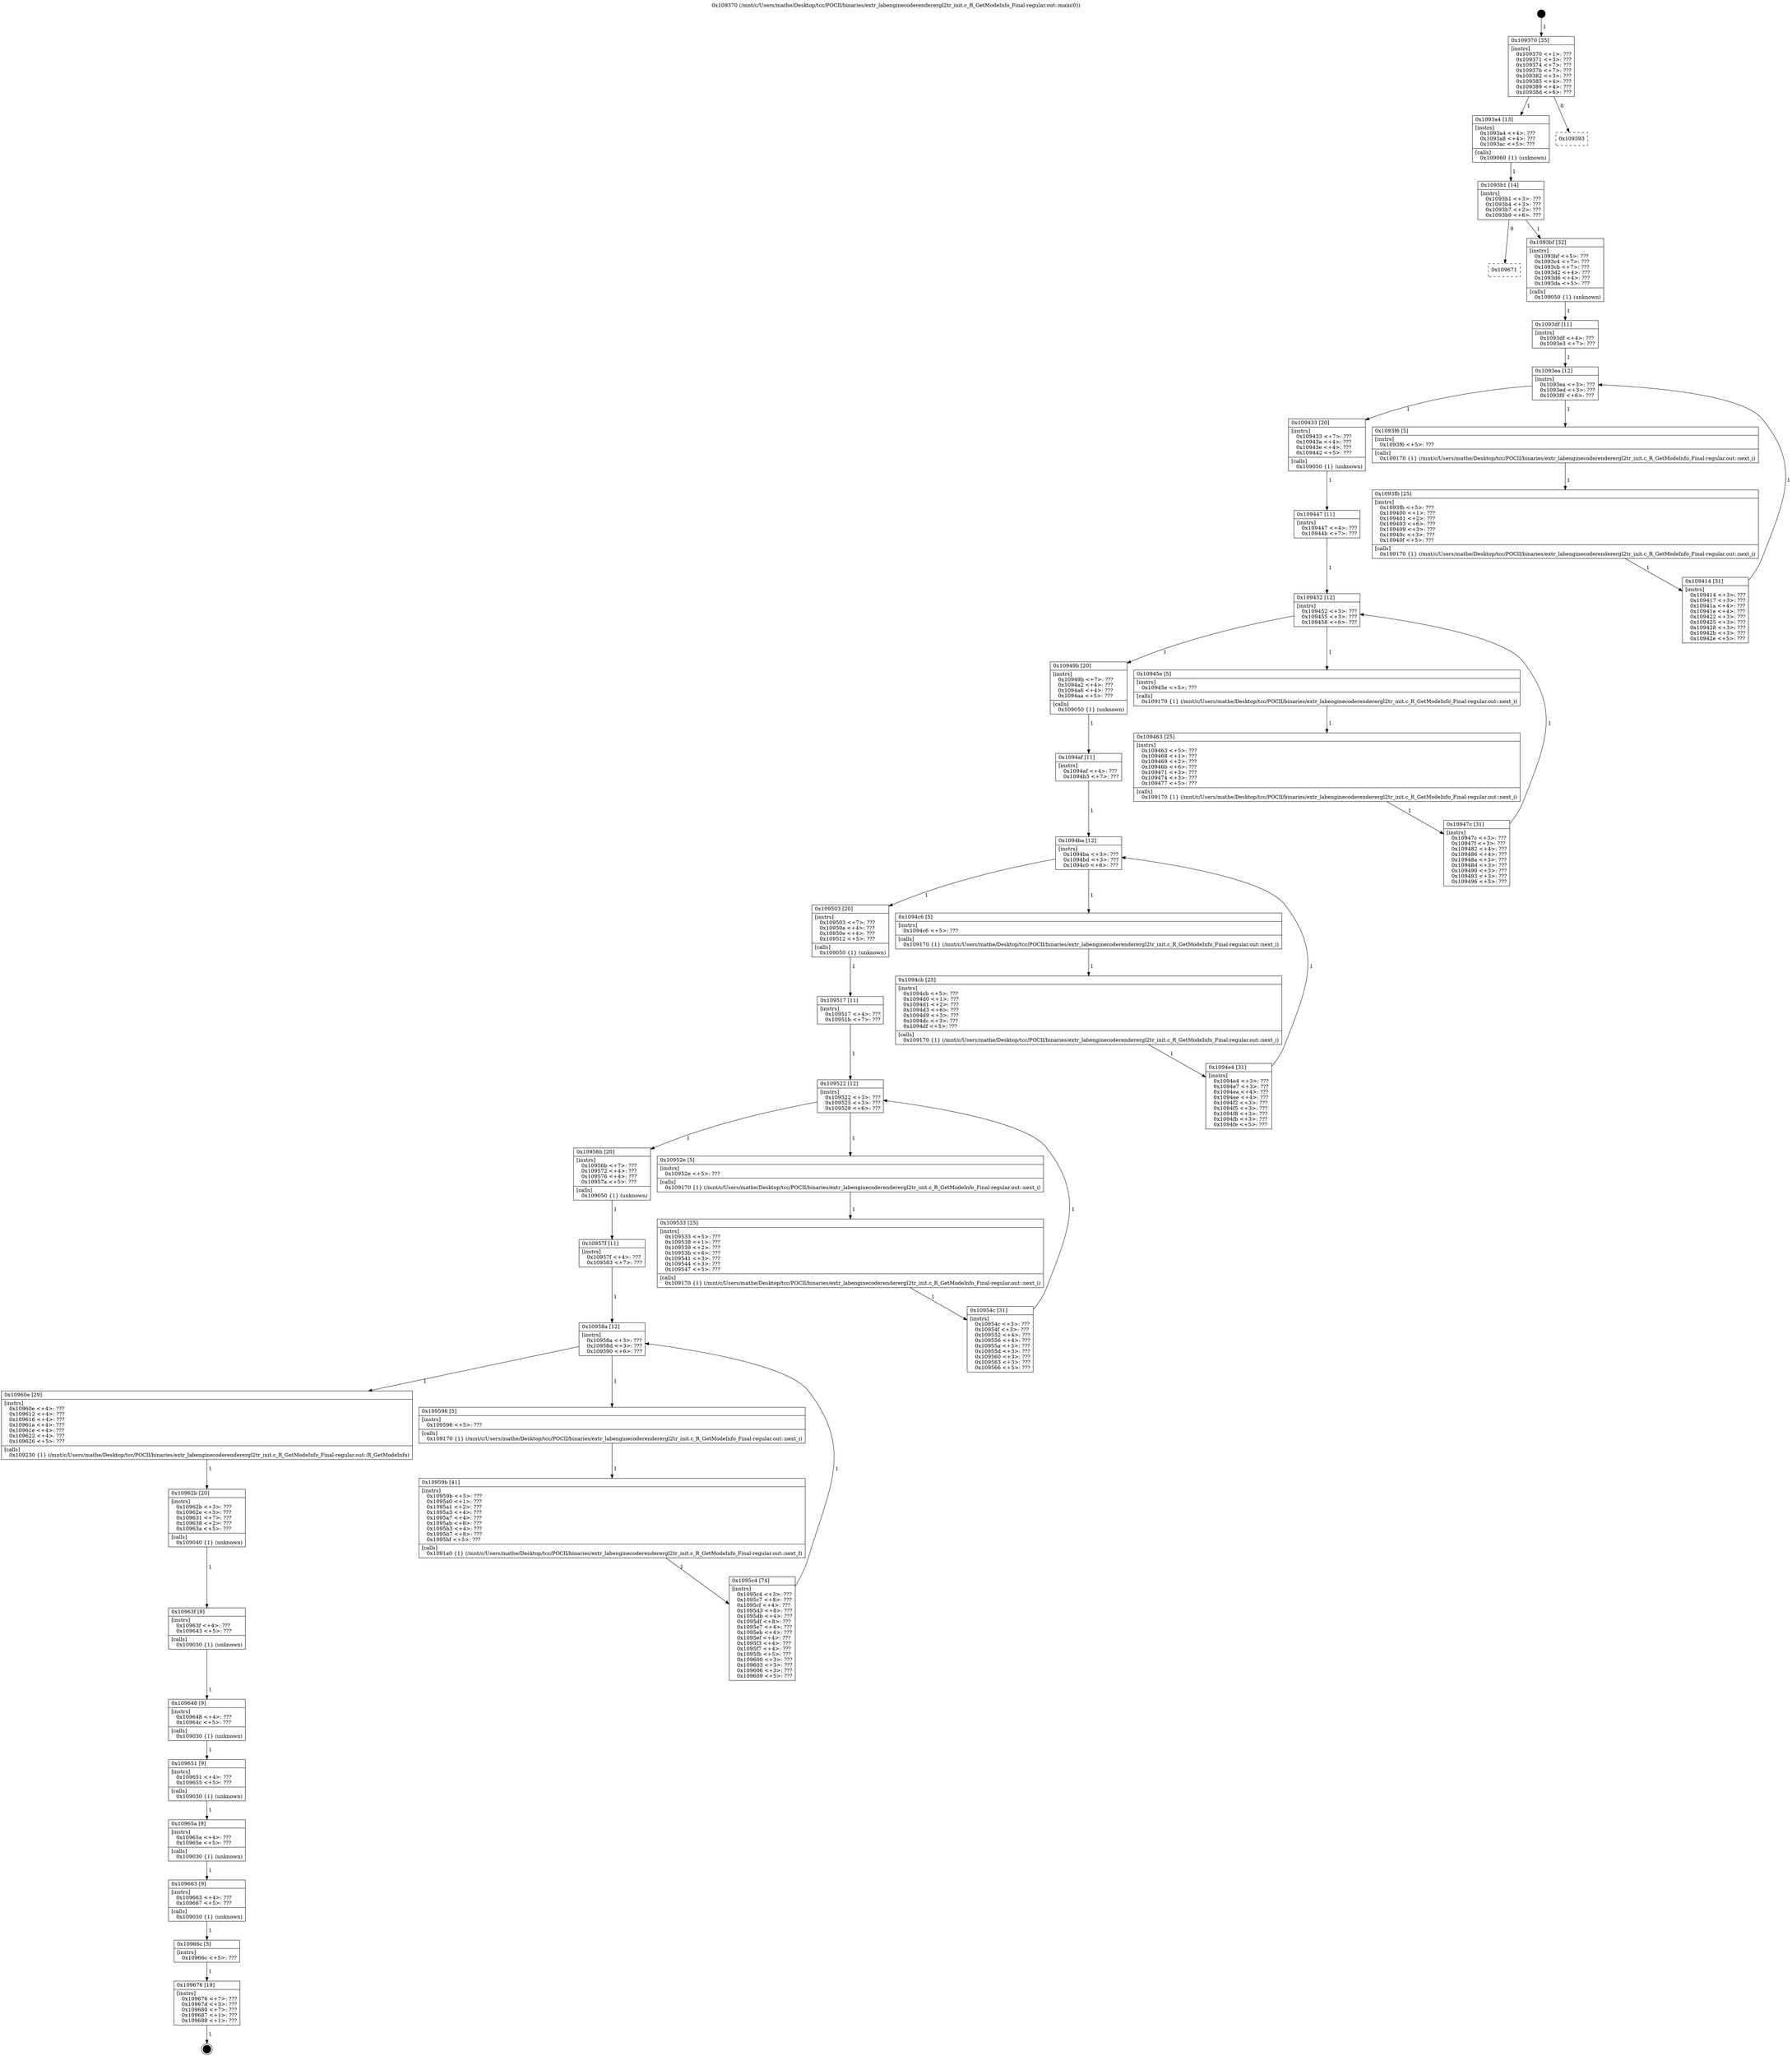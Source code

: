 digraph "0x109370" {
  label = "0x109370 (/mnt/c/Users/mathe/Desktop/tcc/POCII/binaries/extr_labenginecoderenderergl2tr_init.c_R_GetModeInfo_Final-regular.out::main(0))"
  labelloc = "t"
  node[shape=record]

  Entry [label="",width=0.3,height=0.3,shape=circle,fillcolor=black,style=filled]
  "0x109370" [label="{
     0x109370 [35]\l
     | [instrs]\l
     &nbsp;&nbsp;0x109370 \<+1\>: ???\l
     &nbsp;&nbsp;0x109371 \<+3\>: ???\l
     &nbsp;&nbsp;0x109374 \<+7\>: ???\l
     &nbsp;&nbsp;0x10937b \<+7\>: ???\l
     &nbsp;&nbsp;0x109382 \<+3\>: ???\l
     &nbsp;&nbsp;0x109385 \<+4\>: ???\l
     &nbsp;&nbsp;0x109389 \<+4\>: ???\l
     &nbsp;&nbsp;0x10938d \<+6\>: ???\l
  }"]
  "0x1093a4" [label="{
     0x1093a4 [13]\l
     | [instrs]\l
     &nbsp;&nbsp;0x1093a4 \<+4\>: ???\l
     &nbsp;&nbsp;0x1093a8 \<+4\>: ???\l
     &nbsp;&nbsp;0x1093ac \<+5\>: ???\l
     | [calls]\l
     &nbsp;&nbsp;0x109060 \{1\} (unknown)\l
  }"]
  "0x109393" [label="{
     0x109393\l
  }", style=dashed]
  "0x1093b1" [label="{
     0x1093b1 [14]\l
     | [instrs]\l
     &nbsp;&nbsp;0x1093b1 \<+3\>: ???\l
     &nbsp;&nbsp;0x1093b4 \<+3\>: ???\l
     &nbsp;&nbsp;0x1093b7 \<+2\>: ???\l
     &nbsp;&nbsp;0x1093b9 \<+6\>: ???\l
  }"]
  "0x109671" [label="{
     0x109671\l
  }", style=dashed]
  "0x1093bf" [label="{
     0x1093bf [32]\l
     | [instrs]\l
     &nbsp;&nbsp;0x1093bf \<+5\>: ???\l
     &nbsp;&nbsp;0x1093c4 \<+7\>: ???\l
     &nbsp;&nbsp;0x1093cb \<+7\>: ???\l
     &nbsp;&nbsp;0x1093d2 \<+4\>: ???\l
     &nbsp;&nbsp;0x1093d6 \<+4\>: ???\l
     &nbsp;&nbsp;0x1093da \<+5\>: ???\l
     | [calls]\l
     &nbsp;&nbsp;0x109050 \{1\} (unknown)\l
  }"]
  Exit [label="",width=0.3,height=0.3,shape=circle,fillcolor=black,style=filled,peripheries=2]
  "0x1093ea" [label="{
     0x1093ea [12]\l
     | [instrs]\l
     &nbsp;&nbsp;0x1093ea \<+3\>: ???\l
     &nbsp;&nbsp;0x1093ed \<+3\>: ???\l
     &nbsp;&nbsp;0x1093f0 \<+6\>: ???\l
  }"]
  "0x109433" [label="{
     0x109433 [20]\l
     | [instrs]\l
     &nbsp;&nbsp;0x109433 \<+7\>: ???\l
     &nbsp;&nbsp;0x10943a \<+4\>: ???\l
     &nbsp;&nbsp;0x10943e \<+4\>: ???\l
     &nbsp;&nbsp;0x109442 \<+5\>: ???\l
     | [calls]\l
     &nbsp;&nbsp;0x109050 \{1\} (unknown)\l
  }"]
  "0x1093f6" [label="{
     0x1093f6 [5]\l
     | [instrs]\l
     &nbsp;&nbsp;0x1093f6 \<+5\>: ???\l
     | [calls]\l
     &nbsp;&nbsp;0x109170 \{1\} (/mnt/c/Users/mathe/Desktop/tcc/POCII/binaries/extr_labenginecoderenderergl2tr_init.c_R_GetModeInfo_Final-regular.out::next_i)\l
  }"]
  "0x1093fb" [label="{
     0x1093fb [25]\l
     | [instrs]\l
     &nbsp;&nbsp;0x1093fb \<+5\>: ???\l
     &nbsp;&nbsp;0x109400 \<+1\>: ???\l
     &nbsp;&nbsp;0x109401 \<+2\>: ???\l
     &nbsp;&nbsp;0x109403 \<+6\>: ???\l
     &nbsp;&nbsp;0x109409 \<+3\>: ???\l
     &nbsp;&nbsp;0x10940c \<+3\>: ???\l
     &nbsp;&nbsp;0x10940f \<+5\>: ???\l
     | [calls]\l
     &nbsp;&nbsp;0x109170 \{1\} (/mnt/c/Users/mathe/Desktop/tcc/POCII/binaries/extr_labenginecoderenderergl2tr_init.c_R_GetModeInfo_Final-regular.out::next_i)\l
  }"]
  "0x109414" [label="{
     0x109414 [31]\l
     | [instrs]\l
     &nbsp;&nbsp;0x109414 \<+3\>: ???\l
     &nbsp;&nbsp;0x109417 \<+3\>: ???\l
     &nbsp;&nbsp;0x10941a \<+4\>: ???\l
     &nbsp;&nbsp;0x10941e \<+4\>: ???\l
     &nbsp;&nbsp;0x109422 \<+3\>: ???\l
     &nbsp;&nbsp;0x109425 \<+3\>: ???\l
     &nbsp;&nbsp;0x109428 \<+3\>: ???\l
     &nbsp;&nbsp;0x10942b \<+3\>: ???\l
     &nbsp;&nbsp;0x10942e \<+5\>: ???\l
  }"]
  "0x1093df" [label="{
     0x1093df [11]\l
     | [instrs]\l
     &nbsp;&nbsp;0x1093df \<+4\>: ???\l
     &nbsp;&nbsp;0x1093e3 \<+7\>: ???\l
  }"]
  "0x109452" [label="{
     0x109452 [12]\l
     | [instrs]\l
     &nbsp;&nbsp;0x109452 \<+3\>: ???\l
     &nbsp;&nbsp;0x109455 \<+3\>: ???\l
     &nbsp;&nbsp;0x109458 \<+6\>: ???\l
  }"]
  "0x10949b" [label="{
     0x10949b [20]\l
     | [instrs]\l
     &nbsp;&nbsp;0x10949b \<+7\>: ???\l
     &nbsp;&nbsp;0x1094a2 \<+4\>: ???\l
     &nbsp;&nbsp;0x1094a6 \<+4\>: ???\l
     &nbsp;&nbsp;0x1094aa \<+5\>: ???\l
     | [calls]\l
     &nbsp;&nbsp;0x109050 \{1\} (unknown)\l
  }"]
  "0x10945e" [label="{
     0x10945e [5]\l
     | [instrs]\l
     &nbsp;&nbsp;0x10945e \<+5\>: ???\l
     | [calls]\l
     &nbsp;&nbsp;0x109170 \{1\} (/mnt/c/Users/mathe/Desktop/tcc/POCII/binaries/extr_labenginecoderenderergl2tr_init.c_R_GetModeInfo_Final-regular.out::next_i)\l
  }"]
  "0x109463" [label="{
     0x109463 [25]\l
     | [instrs]\l
     &nbsp;&nbsp;0x109463 \<+5\>: ???\l
     &nbsp;&nbsp;0x109468 \<+1\>: ???\l
     &nbsp;&nbsp;0x109469 \<+2\>: ???\l
     &nbsp;&nbsp;0x10946b \<+6\>: ???\l
     &nbsp;&nbsp;0x109471 \<+3\>: ???\l
     &nbsp;&nbsp;0x109474 \<+3\>: ???\l
     &nbsp;&nbsp;0x109477 \<+5\>: ???\l
     | [calls]\l
     &nbsp;&nbsp;0x109170 \{1\} (/mnt/c/Users/mathe/Desktop/tcc/POCII/binaries/extr_labenginecoderenderergl2tr_init.c_R_GetModeInfo_Final-regular.out::next_i)\l
  }"]
  "0x10947c" [label="{
     0x10947c [31]\l
     | [instrs]\l
     &nbsp;&nbsp;0x10947c \<+3\>: ???\l
     &nbsp;&nbsp;0x10947f \<+3\>: ???\l
     &nbsp;&nbsp;0x109482 \<+4\>: ???\l
     &nbsp;&nbsp;0x109486 \<+4\>: ???\l
     &nbsp;&nbsp;0x10948a \<+3\>: ???\l
     &nbsp;&nbsp;0x10948d \<+3\>: ???\l
     &nbsp;&nbsp;0x109490 \<+3\>: ???\l
     &nbsp;&nbsp;0x109493 \<+3\>: ???\l
     &nbsp;&nbsp;0x109496 \<+5\>: ???\l
  }"]
  "0x109447" [label="{
     0x109447 [11]\l
     | [instrs]\l
     &nbsp;&nbsp;0x109447 \<+4\>: ???\l
     &nbsp;&nbsp;0x10944b \<+7\>: ???\l
  }"]
  "0x1094ba" [label="{
     0x1094ba [12]\l
     | [instrs]\l
     &nbsp;&nbsp;0x1094ba \<+3\>: ???\l
     &nbsp;&nbsp;0x1094bd \<+3\>: ???\l
     &nbsp;&nbsp;0x1094c0 \<+6\>: ???\l
  }"]
  "0x109503" [label="{
     0x109503 [20]\l
     | [instrs]\l
     &nbsp;&nbsp;0x109503 \<+7\>: ???\l
     &nbsp;&nbsp;0x10950a \<+4\>: ???\l
     &nbsp;&nbsp;0x10950e \<+4\>: ???\l
     &nbsp;&nbsp;0x109512 \<+5\>: ???\l
     | [calls]\l
     &nbsp;&nbsp;0x109050 \{1\} (unknown)\l
  }"]
  "0x1094c6" [label="{
     0x1094c6 [5]\l
     | [instrs]\l
     &nbsp;&nbsp;0x1094c6 \<+5\>: ???\l
     | [calls]\l
     &nbsp;&nbsp;0x109170 \{1\} (/mnt/c/Users/mathe/Desktop/tcc/POCII/binaries/extr_labenginecoderenderergl2tr_init.c_R_GetModeInfo_Final-regular.out::next_i)\l
  }"]
  "0x1094cb" [label="{
     0x1094cb [25]\l
     | [instrs]\l
     &nbsp;&nbsp;0x1094cb \<+5\>: ???\l
     &nbsp;&nbsp;0x1094d0 \<+1\>: ???\l
     &nbsp;&nbsp;0x1094d1 \<+2\>: ???\l
     &nbsp;&nbsp;0x1094d3 \<+6\>: ???\l
     &nbsp;&nbsp;0x1094d9 \<+3\>: ???\l
     &nbsp;&nbsp;0x1094dc \<+3\>: ???\l
     &nbsp;&nbsp;0x1094df \<+5\>: ???\l
     | [calls]\l
     &nbsp;&nbsp;0x109170 \{1\} (/mnt/c/Users/mathe/Desktop/tcc/POCII/binaries/extr_labenginecoderenderergl2tr_init.c_R_GetModeInfo_Final-regular.out::next_i)\l
  }"]
  "0x1094e4" [label="{
     0x1094e4 [31]\l
     | [instrs]\l
     &nbsp;&nbsp;0x1094e4 \<+3\>: ???\l
     &nbsp;&nbsp;0x1094e7 \<+3\>: ???\l
     &nbsp;&nbsp;0x1094ea \<+4\>: ???\l
     &nbsp;&nbsp;0x1094ee \<+4\>: ???\l
     &nbsp;&nbsp;0x1094f2 \<+3\>: ???\l
     &nbsp;&nbsp;0x1094f5 \<+3\>: ???\l
     &nbsp;&nbsp;0x1094f8 \<+3\>: ???\l
     &nbsp;&nbsp;0x1094fb \<+3\>: ???\l
     &nbsp;&nbsp;0x1094fe \<+5\>: ???\l
  }"]
  "0x1094af" [label="{
     0x1094af [11]\l
     | [instrs]\l
     &nbsp;&nbsp;0x1094af \<+4\>: ???\l
     &nbsp;&nbsp;0x1094b3 \<+7\>: ???\l
  }"]
  "0x109522" [label="{
     0x109522 [12]\l
     | [instrs]\l
     &nbsp;&nbsp;0x109522 \<+3\>: ???\l
     &nbsp;&nbsp;0x109525 \<+3\>: ???\l
     &nbsp;&nbsp;0x109528 \<+6\>: ???\l
  }"]
  "0x10956b" [label="{
     0x10956b [20]\l
     | [instrs]\l
     &nbsp;&nbsp;0x10956b \<+7\>: ???\l
     &nbsp;&nbsp;0x109572 \<+4\>: ???\l
     &nbsp;&nbsp;0x109576 \<+4\>: ???\l
     &nbsp;&nbsp;0x10957a \<+5\>: ???\l
     | [calls]\l
     &nbsp;&nbsp;0x109050 \{1\} (unknown)\l
  }"]
  "0x10952e" [label="{
     0x10952e [5]\l
     | [instrs]\l
     &nbsp;&nbsp;0x10952e \<+5\>: ???\l
     | [calls]\l
     &nbsp;&nbsp;0x109170 \{1\} (/mnt/c/Users/mathe/Desktop/tcc/POCII/binaries/extr_labenginecoderenderergl2tr_init.c_R_GetModeInfo_Final-regular.out::next_i)\l
  }"]
  "0x109533" [label="{
     0x109533 [25]\l
     | [instrs]\l
     &nbsp;&nbsp;0x109533 \<+5\>: ???\l
     &nbsp;&nbsp;0x109538 \<+1\>: ???\l
     &nbsp;&nbsp;0x109539 \<+2\>: ???\l
     &nbsp;&nbsp;0x10953b \<+6\>: ???\l
     &nbsp;&nbsp;0x109541 \<+3\>: ???\l
     &nbsp;&nbsp;0x109544 \<+3\>: ???\l
     &nbsp;&nbsp;0x109547 \<+5\>: ???\l
     | [calls]\l
     &nbsp;&nbsp;0x109170 \{1\} (/mnt/c/Users/mathe/Desktop/tcc/POCII/binaries/extr_labenginecoderenderergl2tr_init.c_R_GetModeInfo_Final-regular.out::next_i)\l
  }"]
  "0x10954c" [label="{
     0x10954c [31]\l
     | [instrs]\l
     &nbsp;&nbsp;0x10954c \<+3\>: ???\l
     &nbsp;&nbsp;0x10954f \<+3\>: ???\l
     &nbsp;&nbsp;0x109552 \<+4\>: ???\l
     &nbsp;&nbsp;0x109556 \<+4\>: ???\l
     &nbsp;&nbsp;0x10955a \<+3\>: ???\l
     &nbsp;&nbsp;0x10955d \<+3\>: ???\l
     &nbsp;&nbsp;0x109560 \<+3\>: ???\l
     &nbsp;&nbsp;0x109563 \<+3\>: ???\l
     &nbsp;&nbsp;0x109566 \<+5\>: ???\l
  }"]
  "0x109517" [label="{
     0x109517 [11]\l
     | [instrs]\l
     &nbsp;&nbsp;0x109517 \<+4\>: ???\l
     &nbsp;&nbsp;0x10951b \<+7\>: ???\l
  }"]
  "0x10958a" [label="{
     0x10958a [12]\l
     | [instrs]\l
     &nbsp;&nbsp;0x10958a \<+3\>: ???\l
     &nbsp;&nbsp;0x10958d \<+3\>: ???\l
     &nbsp;&nbsp;0x109590 \<+6\>: ???\l
  }"]
  "0x10960e" [label="{
     0x10960e [29]\l
     | [instrs]\l
     &nbsp;&nbsp;0x10960e \<+4\>: ???\l
     &nbsp;&nbsp;0x109612 \<+4\>: ???\l
     &nbsp;&nbsp;0x109616 \<+4\>: ???\l
     &nbsp;&nbsp;0x10961a \<+4\>: ???\l
     &nbsp;&nbsp;0x10961e \<+4\>: ???\l
     &nbsp;&nbsp;0x109622 \<+4\>: ???\l
     &nbsp;&nbsp;0x109626 \<+5\>: ???\l
     | [calls]\l
     &nbsp;&nbsp;0x109230 \{1\} (/mnt/c/Users/mathe/Desktop/tcc/POCII/binaries/extr_labenginecoderenderergl2tr_init.c_R_GetModeInfo_Final-regular.out::R_GetModeInfo)\l
  }"]
  "0x109596" [label="{
     0x109596 [5]\l
     | [instrs]\l
     &nbsp;&nbsp;0x109596 \<+5\>: ???\l
     | [calls]\l
     &nbsp;&nbsp;0x109170 \{1\} (/mnt/c/Users/mathe/Desktop/tcc/POCII/binaries/extr_labenginecoderenderergl2tr_init.c_R_GetModeInfo_Final-regular.out::next_i)\l
  }"]
  "0x10959b" [label="{
     0x10959b [41]\l
     | [instrs]\l
     &nbsp;&nbsp;0x10959b \<+5\>: ???\l
     &nbsp;&nbsp;0x1095a0 \<+1\>: ???\l
     &nbsp;&nbsp;0x1095a1 \<+2\>: ???\l
     &nbsp;&nbsp;0x1095a3 \<+4\>: ???\l
     &nbsp;&nbsp;0x1095a7 \<+4\>: ???\l
     &nbsp;&nbsp;0x1095ab \<+8\>: ???\l
     &nbsp;&nbsp;0x1095b3 \<+4\>: ???\l
     &nbsp;&nbsp;0x1095b7 \<+8\>: ???\l
     &nbsp;&nbsp;0x1095bf \<+5\>: ???\l
     | [calls]\l
     &nbsp;&nbsp;0x1091a0 \{1\} (/mnt/c/Users/mathe/Desktop/tcc/POCII/binaries/extr_labenginecoderenderergl2tr_init.c_R_GetModeInfo_Final-regular.out::next_f)\l
  }"]
  "0x1095c4" [label="{
     0x1095c4 [74]\l
     | [instrs]\l
     &nbsp;&nbsp;0x1095c4 \<+3\>: ???\l
     &nbsp;&nbsp;0x1095c7 \<+8\>: ???\l
     &nbsp;&nbsp;0x1095cf \<+4\>: ???\l
     &nbsp;&nbsp;0x1095d3 \<+8\>: ???\l
     &nbsp;&nbsp;0x1095db \<+4\>: ???\l
     &nbsp;&nbsp;0x1095df \<+8\>: ???\l
     &nbsp;&nbsp;0x1095e7 \<+4\>: ???\l
     &nbsp;&nbsp;0x1095eb \<+4\>: ???\l
     &nbsp;&nbsp;0x1095ef \<+4\>: ???\l
     &nbsp;&nbsp;0x1095f3 \<+4\>: ???\l
     &nbsp;&nbsp;0x1095f7 \<+4\>: ???\l
     &nbsp;&nbsp;0x1095fb \<+5\>: ???\l
     &nbsp;&nbsp;0x109600 \<+3\>: ???\l
     &nbsp;&nbsp;0x109603 \<+3\>: ???\l
     &nbsp;&nbsp;0x109606 \<+3\>: ???\l
     &nbsp;&nbsp;0x109609 \<+5\>: ???\l
  }"]
  "0x10957f" [label="{
     0x10957f [11]\l
     | [instrs]\l
     &nbsp;&nbsp;0x10957f \<+4\>: ???\l
     &nbsp;&nbsp;0x109583 \<+7\>: ???\l
  }"]
  "0x10962b" [label="{
     0x10962b [20]\l
     | [instrs]\l
     &nbsp;&nbsp;0x10962b \<+3\>: ???\l
     &nbsp;&nbsp;0x10962e \<+3\>: ???\l
     &nbsp;&nbsp;0x109631 \<+7\>: ???\l
     &nbsp;&nbsp;0x109638 \<+2\>: ???\l
     &nbsp;&nbsp;0x10963a \<+5\>: ???\l
     | [calls]\l
     &nbsp;&nbsp;0x109040 \{1\} (unknown)\l
  }"]
  "0x10963f" [label="{
     0x10963f [9]\l
     | [instrs]\l
     &nbsp;&nbsp;0x10963f \<+4\>: ???\l
     &nbsp;&nbsp;0x109643 \<+5\>: ???\l
     | [calls]\l
     &nbsp;&nbsp;0x109030 \{1\} (unknown)\l
  }"]
  "0x109648" [label="{
     0x109648 [9]\l
     | [instrs]\l
     &nbsp;&nbsp;0x109648 \<+4\>: ???\l
     &nbsp;&nbsp;0x10964c \<+5\>: ???\l
     | [calls]\l
     &nbsp;&nbsp;0x109030 \{1\} (unknown)\l
  }"]
  "0x109651" [label="{
     0x109651 [9]\l
     | [instrs]\l
     &nbsp;&nbsp;0x109651 \<+4\>: ???\l
     &nbsp;&nbsp;0x109655 \<+5\>: ???\l
     | [calls]\l
     &nbsp;&nbsp;0x109030 \{1\} (unknown)\l
  }"]
  "0x10965a" [label="{
     0x10965a [9]\l
     | [instrs]\l
     &nbsp;&nbsp;0x10965a \<+4\>: ???\l
     &nbsp;&nbsp;0x10965e \<+5\>: ???\l
     | [calls]\l
     &nbsp;&nbsp;0x109030 \{1\} (unknown)\l
  }"]
  "0x109663" [label="{
     0x109663 [9]\l
     | [instrs]\l
     &nbsp;&nbsp;0x109663 \<+4\>: ???\l
     &nbsp;&nbsp;0x109667 \<+5\>: ???\l
     | [calls]\l
     &nbsp;&nbsp;0x109030 \{1\} (unknown)\l
  }"]
  "0x10966c" [label="{
     0x10966c [5]\l
     | [instrs]\l
     &nbsp;&nbsp;0x10966c \<+5\>: ???\l
  }"]
  "0x109676" [label="{
     0x109676 [19]\l
     | [instrs]\l
     &nbsp;&nbsp;0x109676 \<+7\>: ???\l
     &nbsp;&nbsp;0x10967d \<+3\>: ???\l
     &nbsp;&nbsp;0x109680 \<+7\>: ???\l
     &nbsp;&nbsp;0x109687 \<+1\>: ???\l
     &nbsp;&nbsp;0x109688 \<+1\>: ???\l
  }"]
  Entry -> "0x109370" [label=" 1"]
  "0x109370" -> "0x1093a4" [label=" 1"]
  "0x109370" -> "0x109393" [label=" 0"]
  "0x1093a4" -> "0x1093b1" [label=" 1"]
  "0x1093b1" -> "0x109671" [label=" 0"]
  "0x1093b1" -> "0x1093bf" [label=" 1"]
  "0x109676" -> Exit [label=" 1"]
  "0x1093bf" -> "0x1093df" [label=" 1"]
  "0x1093ea" -> "0x109433" [label=" 1"]
  "0x1093ea" -> "0x1093f6" [label=" 1"]
  "0x1093f6" -> "0x1093fb" [label=" 1"]
  "0x1093fb" -> "0x109414" [label=" 1"]
  "0x1093df" -> "0x1093ea" [label=" 1"]
  "0x109414" -> "0x1093ea" [label=" 1"]
  "0x109433" -> "0x109447" [label=" 1"]
  "0x109452" -> "0x10949b" [label=" 1"]
  "0x109452" -> "0x10945e" [label=" 1"]
  "0x10945e" -> "0x109463" [label=" 1"]
  "0x109463" -> "0x10947c" [label=" 1"]
  "0x109447" -> "0x109452" [label=" 1"]
  "0x10947c" -> "0x109452" [label=" 1"]
  "0x10949b" -> "0x1094af" [label=" 1"]
  "0x1094ba" -> "0x109503" [label=" 1"]
  "0x1094ba" -> "0x1094c6" [label=" 1"]
  "0x1094c6" -> "0x1094cb" [label=" 1"]
  "0x1094cb" -> "0x1094e4" [label=" 1"]
  "0x1094af" -> "0x1094ba" [label=" 1"]
  "0x1094e4" -> "0x1094ba" [label=" 1"]
  "0x109503" -> "0x109517" [label=" 1"]
  "0x109522" -> "0x10956b" [label=" 1"]
  "0x109522" -> "0x10952e" [label=" 1"]
  "0x10952e" -> "0x109533" [label=" 1"]
  "0x109533" -> "0x10954c" [label=" 1"]
  "0x109517" -> "0x109522" [label=" 1"]
  "0x10954c" -> "0x109522" [label=" 1"]
  "0x10956b" -> "0x10957f" [label=" 1"]
  "0x10958a" -> "0x10960e" [label=" 1"]
  "0x10958a" -> "0x109596" [label=" 1"]
  "0x109596" -> "0x10959b" [label=" 1"]
  "0x10959b" -> "0x1095c4" [label=" 1"]
  "0x10957f" -> "0x10958a" [label=" 1"]
  "0x1095c4" -> "0x10958a" [label=" 1"]
  "0x10960e" -> "0x10962b" [label=" 1"]
  "0x10962b" -> "0x10963f" [label=" 1"]
  "0x10963f" -> "0x109648" [label=" 1"]
  "0x109648" -> "0x109651" [label=" 1"]
  "0x109651" -> "0x10965a" [label=" 1"]
  "0x10965a" -> "0x109663" [label=" 1"]
  "0x109663" -> "0x10966c" [label=" 1"]
  "0x10966c" -> "0x109676" [label=" 1"]
}
